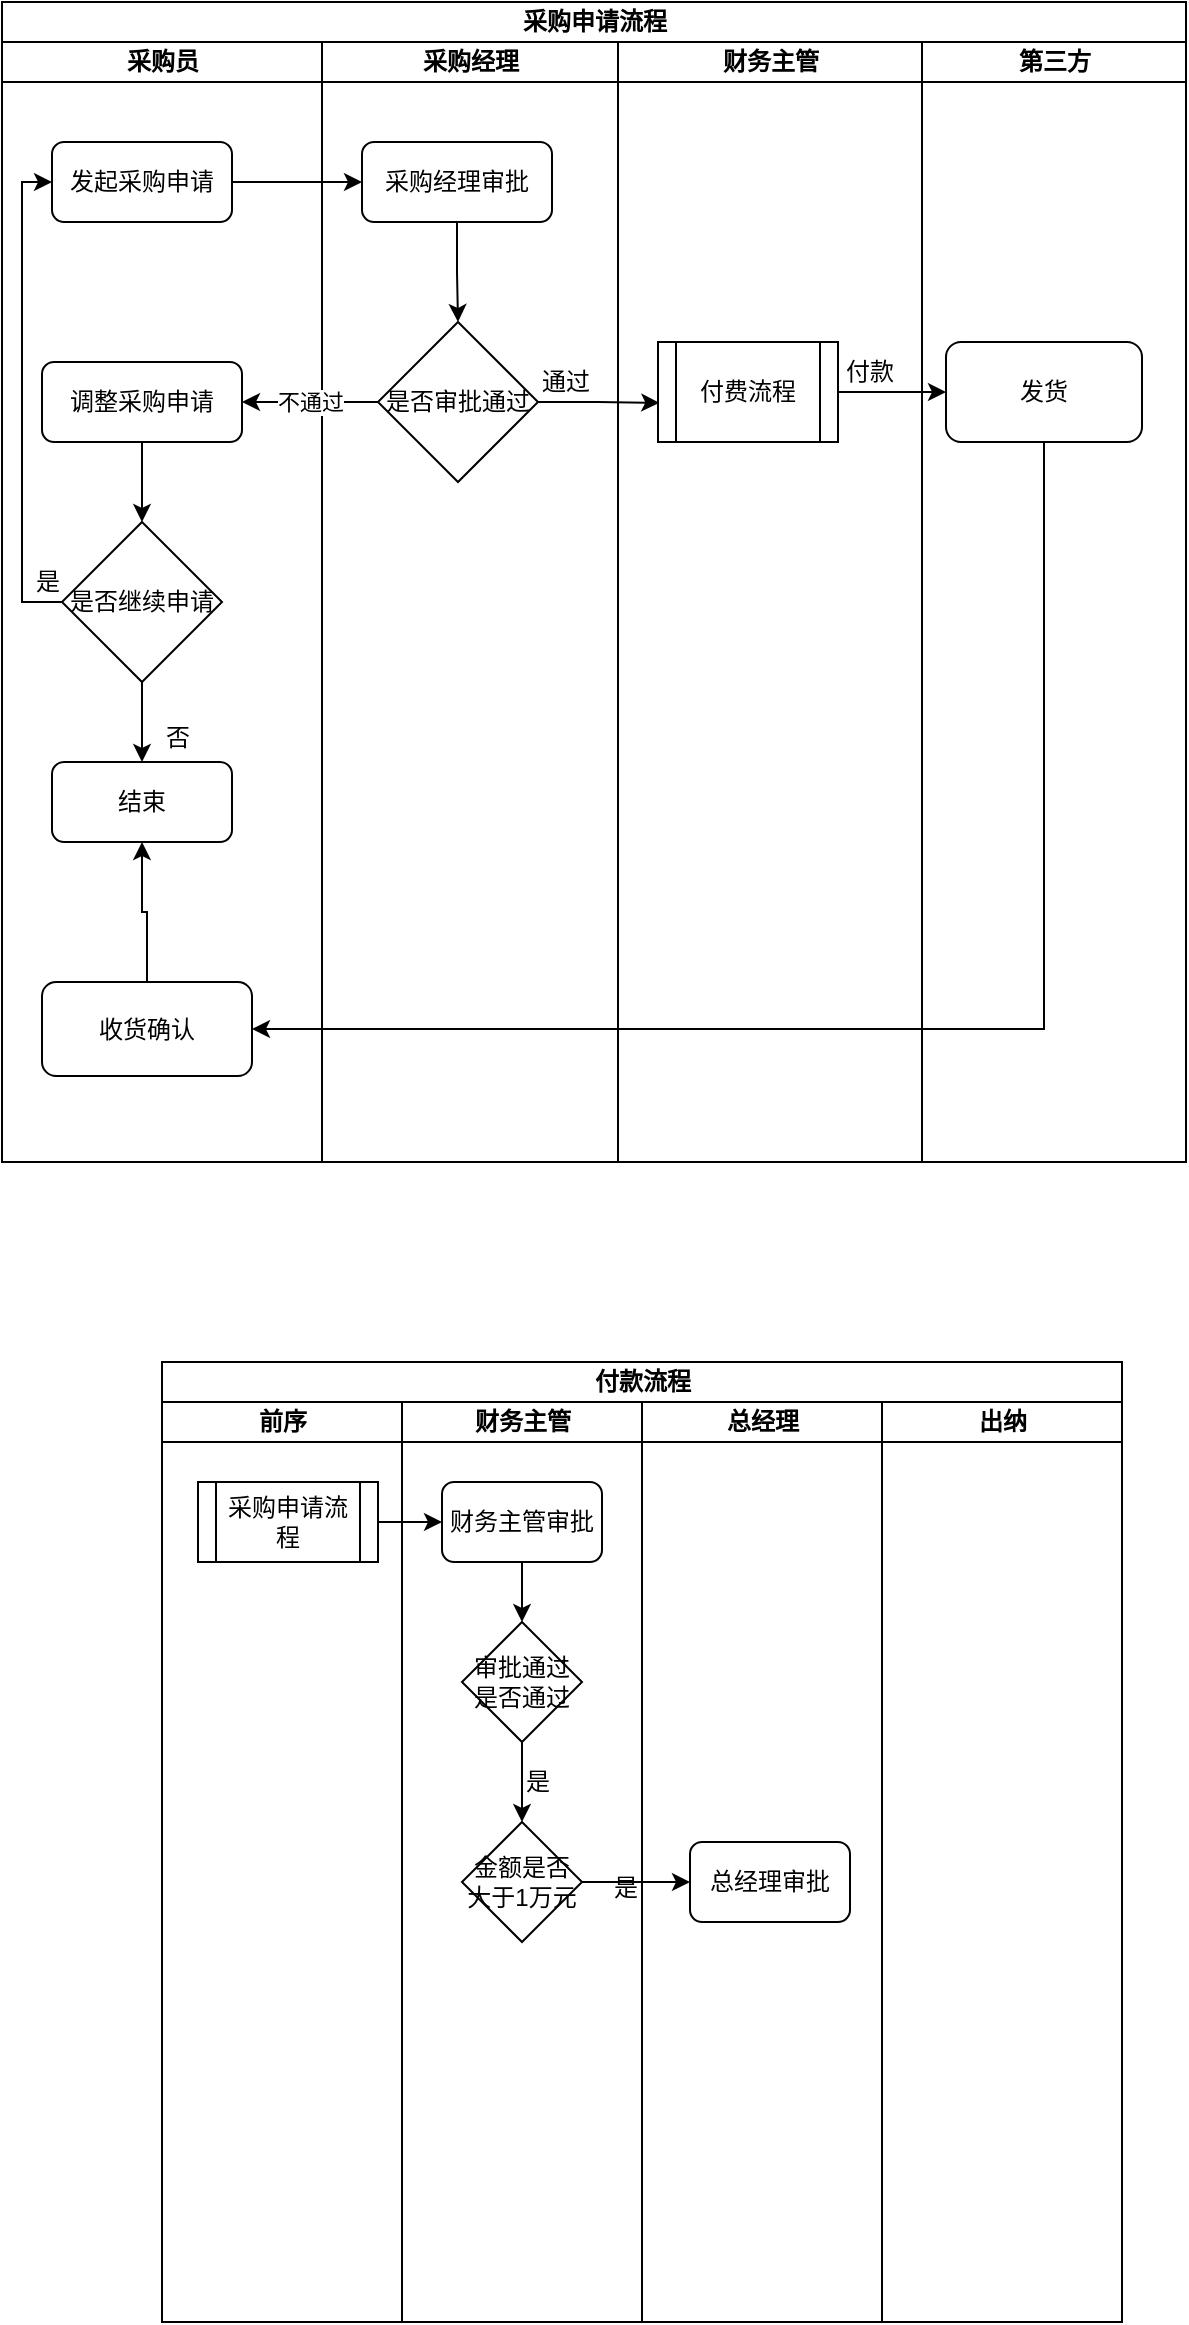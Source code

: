 <mxfile version="12.1.7" type="github" pages="1">
  <diagram id="CnaUmy4kEiV2vl9we7kB" name="Page-1">
    <mxGraphModel dx="741" dy="469" grid="1" gridSize="10" guides="1" tooltips="1" connect="1" arrows="1" fold="1" page="1" pageScale="1" pageWidth="827" pageHeight="1169" math="0" shadow="0">
      <root>
        <mxCell id="0"/>
        <mxCell id="1" parent="0"/>
        <mxCell id="uuvVXL1FbtY9BG9Td0Qf-1" value="采购申请流程" style="swimlane;html=1;childLayout=stackLayout;resizeParent=1;resizeParentMax=0;startSize=20;" parent="1" vertex="1">
          <mxGeometry x="160" y="70" width="592" height="580" as="geometry"/>
        </mxCell>
        <mxCell id="uuvVXL1FbtY9BG9Td0Qf-2" value="采购员" style="swimlane;html=1;startSize=20;" parent="uuvVXL1FbtY9BG9Td0Qf-1" vertex="1">
          <mxGeometry y="20" width="160" height="560" as="geometry"/>
        </mxCell>
        <mxCell id="uuvVXL1FbtY9BG9Td0Qf-6" value="发起采购申请" style="rounded=1;whiteSpace=wrap;html=1;" parent="uuvVXL1FbtY9BG9Td0Qf-2" vertex="1">
          <mxGeometry x="25" y="50" width="90" height="40" as="geometry"/>
        </mxCell>
        <mxCell id="uuvVXL1FbtY9BG9Td0Qf-20" style="edgeStyle=orthogonalEdgeStyle;rounded=0;orthogonalLoop=1;jettySize=auto;html=1;entryX=0.5;entryY=0;entryDx=0;entryDy=0;" parent="uuvVXL1FbtY9BG9Td0Qf-2" source="uuvVXL1FbtY9BG9Td0Qf-17" target="uuvVXL1FbtY9BG9Td0Qf-19" edge="1">
          <mxGeometry relative="1" as="geometry"/>
        </mxCell>
        <mxCell id="uuvVXL1FbtY9BG9Td0Qf-17" value="调整采购申请" style="rounded=1;whiteSpace=wrap;html=1;" parent="uuvVXL1FbtY9BG9Td0Qf-2" vertex="1">
          <mxGeometry x="20" y="160" width="100" height="40" as="geometry"/>
        </mxCell>
        <mxCell id="uuvVXL1FbtY9BG9Td0Qf-21" style="edgeStyle=orthogonalEdgeStyle;rounded=0;orthogonalLoop=1;jettySize=auto;html=1;entryX=0;entryY=0.5;entryDx=0;entryDy=0;" parent="uuvVXL1FbtY9BG9Td0Qf-2" source="uuvVXL1FbtY9BG9Td0Qf-19" target="uuvVXL1FbtY9BG9Td0Qf-6" edge="1">
          <mxGeometry relative="1" as="geometry">
            <Array as="points">
              <mxPoint x="10" y="280"/>
              <mxPoint x="10" y="70"/>
            </Array>
          </mxGeometry>
        </mxCell>
        <mxCell id="uuvVXL1FbtY9BG9Td0Qf-31" style="edgeStyle=orthogonalEdgeStyle;rounded=0;orthogonalLoop=1;jettySize=auto;html=1;entryX=0.5;entryY=0;entryDx=0;entryDy=0;" parent="uuvVXL1FbtY9BG9Td0Qf-2" source="uuvVXL1FbtY9BG9Td0Qf-19" target="uuvVXL1FbtY9BG9Td0Qf-30" edge="1">
          <mxGeometry relative="1" as="geometry"/>
        </mxCell>
        <mxCell id="uuvVXL1FbtY9BG9Td0Qf-19" value="是否继续申请" style="rhombus;whiteSpace=wrap;html=1;" parent="uuvVXL1FbtY9BG9Td0Qf-2" vertex="1">
          <mxGeometry x="30" y="240" width="80" height="80" as="geometry"/>
        </mxCell>
        <mxCell id="uuvVXL1FbtY9BG9Td0Qf-26" value="是" style="text;html=1;resizable=0;points=[];autosize=1;align=left;verticalAlign=top;spacingTop=-4;" parent="uuvVXL1FbtY9BG9Td0Qf-2" vertex="1">
          <mxGeometry x="15" y="260" width="30" height="20" as="geometry"/>
        </mxCell>
        <mxCell id="uuvVXL1FbtY9BG9Td0Qf-30" value="结束" style="rounded=1;whiteSpace=wrap;html=1;" parent="uuvVXL1FbtY9BG9Td0Qf-2" vertex="1">
          <mxGeometry x="25" y="360" width="90" height="40" as="geometry"/>
        </mxCell>
        <mxCell id="uuvVXL1FbtY9BG9Td0Qf-35" style="edgeStyle=orthogonalEdgeStyle;rounded=0;orthogonalLoop=1;jettySize=auto;html=1;entryX=0.5;entryY=1;entryDx=0;entryDy=0;" parent="uuvVXL1FbtY9BG9Td0Qf-2" source="uuvVXL1FbtY9BG9Td0Qf-33" target="uuvVXL1FbtY9BG9Td0Qf-30" edge="1">
          <mxGeometry relative="1" as="geometry"/>
        </mxCell>
        <mxCell id="uuvVXL1FbtY9BG9Td0Qf-33" value="收货确认" style="rounded=1;whiteSpace=wrap;html=1;" parent="uuvVXL1FbtY9BG9Td0Qf-2" vertex="1">
          <mxGeometry x="20" y="470" width="105" height="47" as="geometry"/>
        </mxCell>
        <mxCell id="uuvVXL1FbtY9BG9Td0Qf-3" value="采购经理" style="swimlane;html=1;startSize=20;" parent="uuvVXL1FbtY9BG9Td0Qf-1" vertex="1">
          <mxGeometry x="160" y="20" width="148" height="560" as="geometry"/>
        </mxCell>
        <mxCell id="uuvVXL1FbtY9BG9Td0Qf-12" style="edgeStyle=orthogonalEdgeStyle;rounded=0;orthogonalLoop=1;jettySize=auto;html=1;entryX=0.5;entryY=0;entryDx=0;entryDy=0;" parent="uuvVXL1FbtY9BG9Td0Qf-3" source="uuvVXL1FbtY9BG9Td0Qf-9" target="uuvVXL1FbtY9BG9Td0Qf-10" edge="1">
          <mxGeometry relative="1" as="geometry"/>
        </mxCell>
        <mxCell id="uuvVXL1FbtY9BG9Td0Qf-9" value="采购经理审批" style="rounded=1;whiteSpace=wrap;html=1;" parent="uuvVXL1FbtY9BG9Td0Qf-3" vertex="1">
          <mxGeometry x="20" y="50" width="95" height="40" as="geometry"/>
        </mxCell>
        <mxCell id="uuvVXL1FbtY9BG9Td0Qf-10" value="是否审批通过" style="rhombus;whiteSpace=wrap;html=1;" parent="uuvVXL1FbtY9BG9Td0Qf-3" vertex="1">
          <mxGeometry x="28" y="140" width="80" height="80" as="geometry"/>
        </mxCell>
        <mxCell id="uuvVXL1FbtY9BG9Td0Qf-16" value="通过" style="text;html=1;resizable=0;points=[];autosize=1;align=left;verticalAlign=top;spacingTop=-4;" parent="uuvVXL1FbtY9BG9Td0Qf-3" vertex="1">
          <mxGeometry x="108" y="160" width="40" height="20" as="geometry"/>
        </mxCell>
        <mxCell id="uuvVXL1FbtY9BG9Td0Qf-4" value="财务主管" style="swimlane;html=1;startSize=20;" parent="uuvVXL1FbtY9BG9Td0Qf-1" vertex="1">
          <mxGeometry x="308" y="20" width="152" height="560" as="geometry"/>
        </mxCell>
        <mxCell id="uuvVXL1FbtY9BG9Td0Qf-14" value="付费流程" style="shape=process;whiteSpace=wrap;html=1;backgroundOutline=1;" parent="uuvVXL1FbtY9BG9Td0Qf-4" vertex="1">
          <mxGeometry x="20" y="150" width="90" height="50" as="geometry"/>
        </mxCell>
        <mxCell id="uuvVXL1FbtY9BG9Td0Qf-29" value="付款" style="text;html=1;resizable=0;points=[];autosize=1;align=left;verticalAlign=top;spacingTop=-4;" parent="uuvVXL1FbtY9BG9Td0Qf-4" vertex="1">
          <mxGeometry x="112" y="155" width="40" height="20" as="geometry"/>
        </mxCell>
        <mxCell id="uuvVXL1FbtY9BG9Td0Qf-5" value="第三方" style="swimlane;html=1;startSize=20;" parent="uuvVXL1FbtY9BG9Td0Qf-1" vertex="1">
          <mxGeometry x="460" y="20" width="132" height="560" as="geometry"/>
        </mxCell>
        <mxCell id="uuvVXL1FbtY9BG9Td0Qf-27" value="发货" style="rounded=1;whiteSpace=wrap;html=1;" parent="uuvVXL1FbtY9BG9Td0Qf-5" vertex="1">
          <mxGeometry x="12" y="150" width="98" height="50" as="geometry"/>
        </mxCell>
        <mxCell id="uuvVXL1FbtY9BG9Td0Qf-11" style="edgeStyle=orthogonalEdgeStyle;rounded=0;orthogonalLoop=1;jettySize=auto;html=1;entryX=0;entryY=0.5;entryDx=0;entryDy=0;" parent="uuvVXL1FbtY9BG9Td0Qf-1" source="uuvVXL1FbtY9BG9Td0Qf-6" target="uuvVXL1FbtY9BG9Td0Qf-9" edge="1">
          <mxGeometry relative="1" as="geometry"/>
        </mxCell>
        <mxCell id="uuvVXL1FbtY9BG9Td0Qf-15" style="edgeStyle=orthogonalEdgeStyle;rounded=0;orthogonalLoop=1;jettySize=auto;html=1;entryX=0.007;entryY=0.608;entryDx=0;entryDy=0;entryPerimeter=0;" parent="uuvVXL1FbtY9BG9Td0Qf-1" source="uuvVXL1FbtY9BG9Td0Qf-10" target="uuvVXL1FbtY9BG9Td0Qf-14" edge="1">
          <mxGeometry relative="1" as="geometry"/>
        </mxCell>
        <mxCell id="uuvVXL1FbtY9BG9Td0Qf-18" value="不通过" style="edgeStyle=orthogonalEdgeStyle;rounded=0;orthogonalLoop=1;jettySize=auto;html=1;entryX=1;entryY=0.5;entryDx=0;entryDy=0;" parent="uuvVXL1FbtY9BG9Td0Qf-1" source="uuvVXL1FbtY9BG9Td0Qf-10" target="uuvVXL1FbtY9BG9Td0Qf-17" edge="1">
          <mxGeometry relative="1" as="geometry"/>
        </mxCell>
        <mxCell id="uuvVXL1FbtY9BG9Td0Qf-28" style="edgeStyle=orthogonalEdgeStyle;rounded=0;orthogonalLoop=1;jettySize=auto;html=1;entryX=0;entryY=0.5;entryDx=0;entryDy=0;" parent="uuvVXL1FbtY9BG9Td0Qf-1" source="uuvVXL1FbtY9BG9Td0Qf-14" target="uuvVXL1FbtY9BG9Td0Qf-27" edge="1">
          <mxGeometry relative="1" as="geometry"/>
        </mxCell>
        <mxCell id="uuvVXL1FbtY9BG9Td0Qf-34" style="edgeStyle=orthogonalEdgeStyle;rounded=0;orthogonalLoop=1;jettySize=auto;html=1;entryX=1;entryY=0.5;entryDx=0;entryDy=0;exitX=0.5;exitY=1;exitDx=0;exitDy=0;" parent="uuvVXL1FbtY9BG9Td0Qf-1" source="uuvVXL1FbtY9BG9Td0Qf-27" target="uuvVXL1FbtY9BG9Td0Qf-33" edge="1">
          <mxGeometry relative="1" as="geometry"/>
        </mxCell>
        <mxCell id="uuvVXL1FbtY9BG9Td0Qf-32" value="否" style="text;html=1;resizable=0;points=[];autosize=1;align=left;verticalAlign=top;spacingTop=-4;" parent="1" vertex="1">
          <mxGeometry x="240" y="428" width="30" height="20" as="geometry"/>
        </mxCell>
        <mxCell id="3cdaQ22kW54tkUDUJFjt-1" value="付款流程" style="swimlane;html=1;childLayout=stackLayout;resizeParent=1;resizeParentMax=0;startSize=20;" vertex="1" parent="1">
          <mxGeometry x="240" y="750" width="480" height="480" as="geometry"/>
        </mxCell>
        <mxCell id="3cdaQ22kW54tkUDUJFjt-2" value="前序" style="swimlane;html=1;startSize=20;" vertex="1" parent="3cdaQ22kW54tkUDUJFjt-1">
          <mxGeometry y="20" width="120" height="460" as="geometry"/>
        </mxCell>
        <mxCell id="3cdaQ22kW54tkUDUJFjt-6" value="采购申请流程" style="shape=process;whiteSpace=wrap;html=1;backgroundOutline=1;" vertex="1" parent="3cdaQ22kW54tkUDUJFjt-2">
          <mxGeometry x="18" y="40" width="90" height="40" as="geometry"/>
        </mxCell>
        <mxCell id="3cdaQ22kW54tkUDUJFjt-3" value="财务主管" style="swimlane;html=1;startSize=20;" vertex="1" parent="3cdaQ22kW54tkUDUJFjt-1">
          <mxGeometry x="120" y="20" width="120" height="460" as="geometry"/>
        </mxCell>
        <mxCell id="3cdaQ22kW54tkUDUJFjt-10" style="edgeStyle=orthogonalEdgeStyle;rounded=0;orthogonalLoop=1;jettySize=auto;html=1;entryX=0.5;entryY=0;entryDx=0;entryDy=0;" edge="1" parent="3cdaQ22kW54tkUDUJFjt-3" source="3cdaQ22kW54tkUDUJFjt-7" target="3cdaQ22kW54tkUDUJFjt-9">
          <mxGeometry relative="1" as="geometry"/>
        </mxCell>
        <mxCell id="3cdaQ22kW54tkUDUJFjt-7" value="财务主管审批" style="rounded=1;whiteSpace=wrap;html=1;" vertex="1" parent="3cdaQ22kW54tkUDUJFjt-3">
          <mxGeometry x="20" y="40" width="80" height="40" as="geometry"/>
        </mxCell>
        <mxCell id="3cdaQ22kW54tkUDUJFjt-12" style="edgeStyle=orthogonalEdgeStyle;rounded=0;orthogonalLoop=1;jettySize=auto;html=1;entryX=0.5;entryY=0;entryDx=0;entryDy=0;" edge="1" parent="3cdaQ22kW54tkUDUJFjt-3" source="3cdaQ22kW54tkUDUJFjt-9" target="3cdaQ22kW54tkUDUJFjt-11">
          <mxGeometry relative="1" as="geometry"/>
        </mxCell>
        <mxCell id="3cdaQ22kW54tkUDUJFjt-9" value="审批通过&lt;br&gt;是否通过" style="rhombus;whiteSpace=wrap;html=1;" vertex="1" parent="3cdaQ22kW54tkUDUJFjt-3">
          <mxGeometry x="30" y="110" width="60" height="60" as="geometry"/>
        </mxCell>
        <mxCell id="3cdaQ22kW54tkUDUJFjt-11" value="金额是否大于1万元" style="rhombus;whiteSpace=wrap;html=1;" vertex="1" parent="3cdaQ22kW54tkUDUJFjt-3">
          <mxGeometry x="30" y="210" width="60" height="60" as="geometry"/>
        </mxCell>
        <mxCell id="3cdaQ22kW54tkUDUJFjt-13" value="是" style="text;html=1;resizable=0;points=[];autosize=1;align=left;verticalAlign=top;spacingTop=-4;" vertex="1" parent="3cdaQ22kW54tkUDUJFjt-3">
          <mxGeometry x="60" y="180" width="30" height="20" as="geometry"/>
        </mxCell>
        <mxCell id="3cdaQ22kW54tkUDUJFjt-4" value="总经理" style="swimlane;html=1;startSize=20;" vertex="1" parent="3cdaQ22kW54tkUDUJFjt-1">
          <mxGeometry x="240" y="20" width="120" height="460" as="geometry"/>
        </mxCell>
        <mxCell id="3cdaQ22kW54tkUDUJFjt-14" value="总经理审批" style="rounded=1;whiteSpace=wrap;html=1;" vertex="1" parent="3cdaQ22kW54tkUDUJFjt-4">
          <mxGeometry x="24" y="220" width="80" height="40" as="geometry"/>
        </mxCell>
        <mxCell id="3cdaQ22kW54tkUDUJFjt-5" value="出纳" style="swimlane;html=1;startSize=20;" vertex="1" parent="3cdaQ22kW54tkUDUJFjt-1">
          <mxGeometry x="360" y="20" width="120" height="460" as="geometry"/>
        </mxCell>
        <mxCell id="3cdaQ22kW54tkUDUJFjt-8" style="edgeStyle=orthogonalEdgeStyle;rounded=0;orthogonalLoop=1;jettySize=auto;html=1;" edge="1" parent="3cdaQ22kW54tkUDUJFjt-1" source="3cdaQ22kW54tkUDUJFjt-6" target="3cdaQ22kW54tkUDUJFjt-7">
          <mxGeometry relative="1" as="geometry"/>
        </mxCell>
        <mxCell id="3cdaQ22kW54tkUDUJFjt-15" style="edgeStyle=orthogonalEdgeStyle;rounded=0;orthogonalLoop=1;jettySize=auto;html=1;entryX=0;entryY=0.5;entryDx=0;entryDy=0;" edge="1" parent="3cdaQ22kW54tkUDUJFjt-1" source="3cdaQ22kW54tkUDUJFjt-11" target="3cdaQ22kW54tkUDUJFjt-14">
          <mxGeometry relative="1" as="geometry"/>
        </mxCell>
        <mxCell id="3cdaQ22kW54tkUDUJFjt-16" value="是" style="text;html=1;resizable=0;points=[];autosize=1;align=left;verticalAlign=top;spacingTop=-4;" vertex="1" parent="1">
          <mxGeometry x="464" y="1003" width="30" height="20" as="geometry"/>
        </mxCell>
      </root>
    </mxGraphModel>
  </diagram>
</mxfile>
